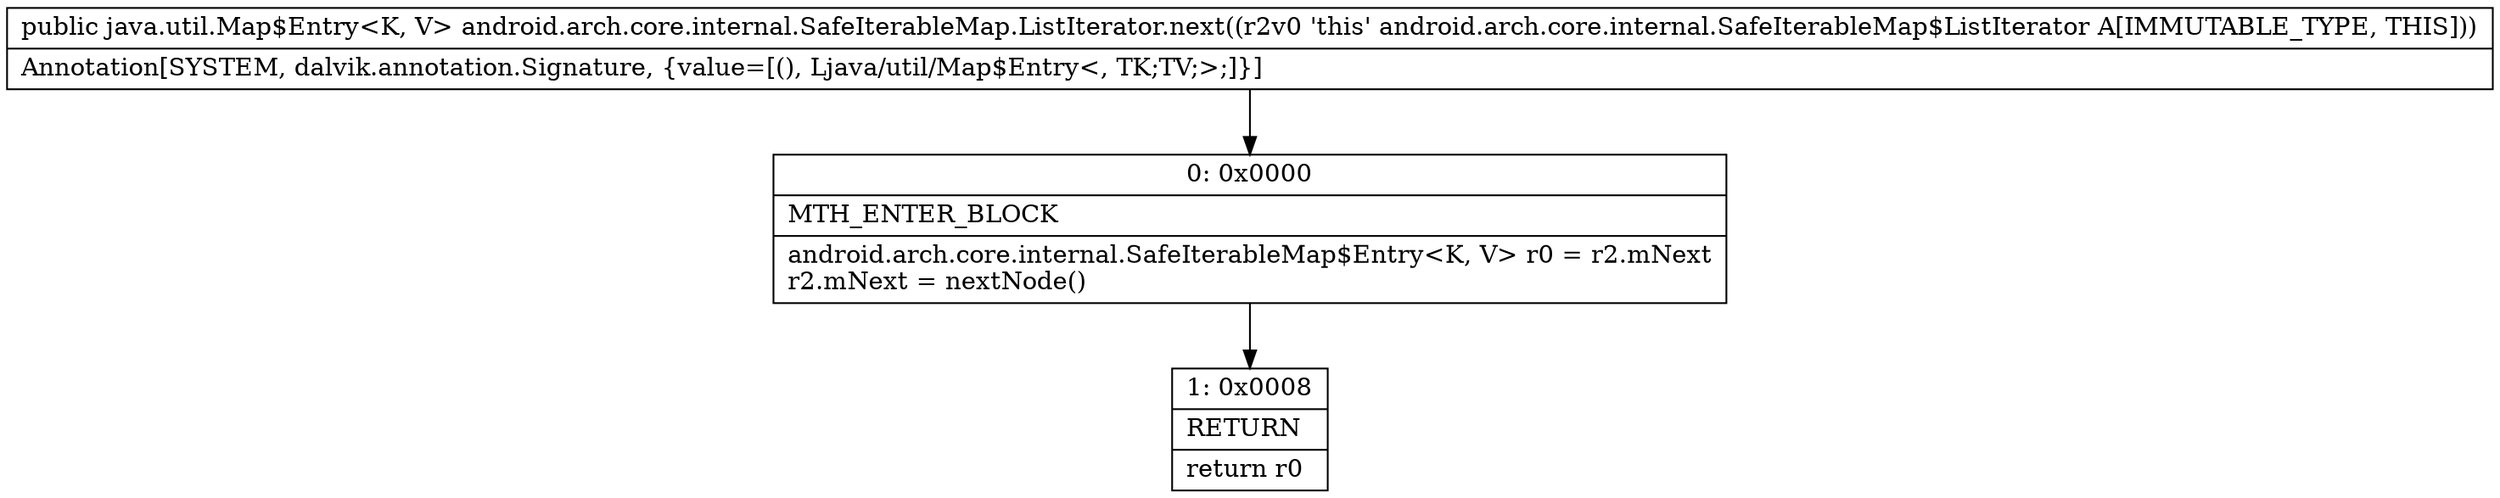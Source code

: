 digraph "CFG forandroid.arch.core.internal.SafeIterableMap.ListIterator.next()Ljava\/util\/Map$Entry;" {
Node_0 [shape=record,label="{0\:\ 0x0000|MTH_ENTER_BLOCK\l|android.arch.core.internal.SafeIterableMap$Entry\<K, V\> r0 = r2.mNext\lr2.mNext = nextNode()\l}"];
Node_1 [shape=record,label="{1\:\ 0x0008|RETURN\l|return r0\l}"];
MethodNode[shape=record,label="{public java.util.Map$Entry\<K, V\> android.arch.core.internal.SafeIterableMap.ListIterator.next((r2v0 'this' android.arch.core.internal.SafeIterableMap$ListIterator A[IMMUTABLE_TYPE, THIS]))  | Annotation[SYSTEM, dalvik.annotation.Signature, \{value=[(), Ljava\/util\/Map$Entry\<, TK;TV;\>;]\}]\l}"];
MethodNode -> Node_0;
Node_0 -> Node_1;
}

